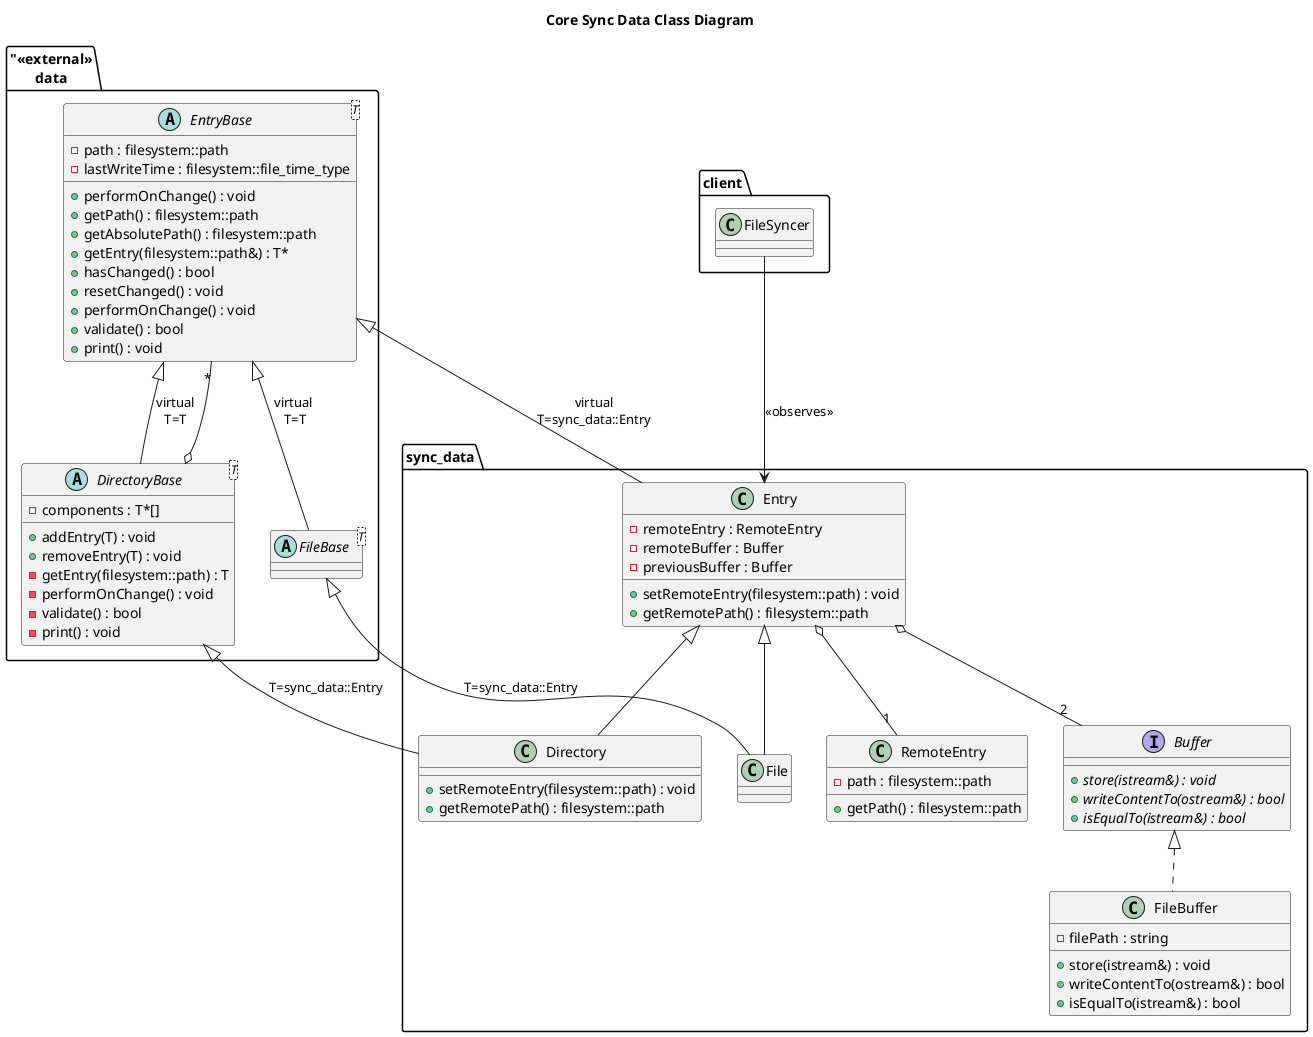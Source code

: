 @startuml sync-data-class-diagram

title Core Sync Data Class Diagram

package "<<external>>\ndata {
    abstract class "EntryBase<T>" as EntryBase {
        - path : filesystem::path
        - lastWriteTime : filesystem::file_time_type 
        + performOnChange() : void
        + getPath() : filesystem::path
        + getAbsolutePath() : filesystem::path
        + getEntry(filesystem::path&) : T* 
        + hasChanged() : bool
        + resetChanged() : void
        + performOnChange() : void
        + validate() : bool
        + print() : void
    }
    abstract class "DirectoryBase<T>" as DirectoryBase {
        - components : T*[]
        + addEntry(T) : void
        + removeEntry(T) : void
        - getEntry(filesystem::path) : T
        - performOnChange() : void
        - validate() : bool
        - print() : void
    }
    abstract class "FileBase<T>" as FileBase {

    }
}

package "sync_data" {
    class "Entry" as Entry {
        - remoteEntry : RemoteEntry
        - remoteBuffer : Buffer
        - previousBuffer : Buffer
        + setRemoteEntry(filesystem::path) : void
        + getRemotePath() : filesystem::path
    }
    class "Directory" as Directory {
        + setRemoteEntry(filesystem::path) : void
        + getRemotePath() : filesystem::path 
    }
    class "File" as File {
    }
    class "RemoteEntry" as RemoteEntry {
        - path : filesystem::path
        + getPath() : filesystem::path
    }
    interface "Buffer" as Buffer {
        + {abstract} store(istream&) : void
        + {abstract} writeContentTo(ostream&) : bool 
        + {abstract} isEqualTo(istream&) : bool
    }
    class "FileBuffer" as FileBuffer {
        - filePath : string
        + store(istream&) : void
        + writeContentTo(ostream&) : bool
        + isEqualTo(istream&) : bool 
    }  
}

package client {
    class FileSyncer
}

EntryBase <|-- DirectoryBase : virtual\nT=T
EntryBase "*" --o DirectoryBase
EntryBase <|-- FileBase : virtual \nT=T

EntryBase <|-- Entry : virtual\nT=sync_data::Entry
DirectoryBase <|-- Directory : T=sync_data::Entry
Entry <|-- Directory
FileBase <|-- File : T=sync_data::Entry
Entry <|-- File
Entry o-- "1" RemoteEntry
Entry o-- "2" Buffer

Buffer <|.. FileBuffer

FileSyncer --> Entry : "<<observes>>"

@enduml